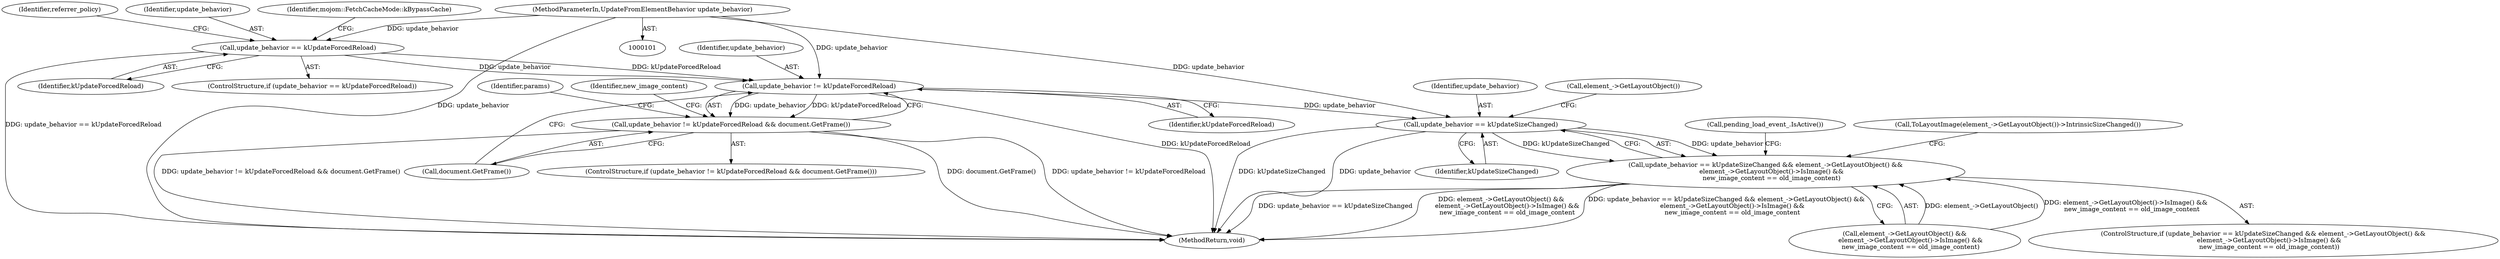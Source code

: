 digraph "0_Chrome_e56aee6473486fdfac0429747284fda7cdd3aae5@API" {
"1000145" [label="(Call,update_behavior == kUpdateForcedReload)"];
"1000103" [label="(MethodParameterIn,UpdateFromElementBehavior update_behavior)"];
"1000211" [label="(Call,update_behavior != kUpdateForcedReload)"];
"1000210" [label="(Call,update_behavior != kUpdateForcedReload && document.GetFrame())"];
"1000248" [label="(Call,update_behavior == kUpdateSizeChanged)"];
"1000247" [label="(Call,update_behavior == kUpdateSizeChanged && element_->GetLayoutObject() &&\n      element_->GetLayoutObject()->IsImage() &&\n      new_image_content == old_image_content)"];
"1000249" [label="(Identifier,update_behavior)"];
"1000247" [label="(Call,update_behavior == kUpdateSizeChanged && element_->GetLayoutObject() &&\n      element_->GetLayoutObject()->IsImage() &&\n      new_image_content == old_image_content)"];
"1000145" [label="(Call,update_behavior == kUpdateForcedReload)"];
"1000251" [label="(Call,element_->GetLayoutObject() &&\n      element_->GetLayoutObject()->IsImage() &&\n      new_image_content == old_image_content)"];
"1000144" [label="(ControlStructure,if (update_behavior == kUpdateForcedReload))"];
"1000212" [label="(Identifier,update_behavior)"];
"1000213" [label="(Identifier,kUpdateForcedReload)"];
"1000147" [label="(Identifier,kUpdateForcedReload)"];
"1000150" [label="(Identifier,mojom::FetchCacheMode::kBypassCache)"];
"1000211" [label="(Call,update_behavior != kUpdateForcedReload)"];
"1000263" [label="(Call,pending_load_event_.IsActive())"];
"1000216" [label="(Identifier,params)"];
"1000246" [label="(ControlStructure,if (update_behavior == kUpdateSizeChanged && element_->GetLayoutObject() &&\n      element_->GetLayoutObject()->IsImage() &&\n      new_image_content == old_image_content))"];
"1000259" [label="(Call,ToLayoutImage(element_->GetLayoutObject())->IntrinsicSizeChanged())"];
"1000210" [label="(Call,update_behavior != kUpdateForcedReload && document.GetFrame())"];
"1000218" [label="(Identifier,new_image_content)"];
"1000214" [label="(Call,document.GetFrame())"];
"1000252" [label="(Call,element_->GetLayoutObject())"];
"1000209" [label="(ControlStructure,if (update_behavior != kUpdateForcedReload && document.GetFrame()))"];
"1000250" [label="(Identifier,kUpdateSizeChanged)"];
"1000155" [label="(Identifier,referrer_policy)"];
"1000103" [label="(MethodParameterIn,UpdateFromElementBehavior update_behavior)"];
"1000248" [label="(Call,update_behavior == kUpdateSizeChanged)"];
"1000146" [label="(Identifier,update_behavior)"];
"1000290" [label="(MethodReturn,void)"];
"1000145" -> "1000144"  [label="AST: "];
"1000145" -> "1000147"  [label="CFG: "];
"1000146" -> "1000145"  [label="AST: "];
"1000147" -> "1000145"  [label="AST: "];
"1000150" -> "1000145"  [label="CFG: "];
"1000155" -> "1000145"  [label="CFG: "];
"1000145" -> "1000290"  [label="DDG: update_behavior == kUpdateForcedReload"];
"1000103" -> "1000145"  [label="DDG: update_behavior"];
"1000145" -> "1000211"  [label="DDG: update_behavior"];
"1000145" -> "1000211"  [label="DDG: kUpdateForcedReload"];
"1000103" -> "1000101"  [label="AST: "];
"1000103" -> "1000290"  [label="DDG: update_behavior"];
"1000103" -> "1000211"  [label="DDG: update_behavior"];
"1000103" -> "1000248"  [label="DDG: update_behavior"];
"1000211" -> "1000210"  [label="AST: "];
"1000211" -> "1000213"  [label="CFG: "];
"1000212" -> "1000211"  [label="AST: "];
"1000213" -> "1000211"  [label="AST: "];
"1000214" -> "1000211"  [label="CFG: "];
"1000210" -> "1000211"  [label="CFG: "];
"1000211" -> "1000290"  [label="DDG: kUpdateForcedReload"];
"1000211" -> "1000210"  [label="DDG: update_behavior"];
"1000211" -> "1000210"  [label="DDG: kUpdateForcedReload"];
"1000211" -> "1000248"  [label="DDG: update_behavior"];
"1000210" -> "1000209"  [label="AST: "];
"1000210" -> "1000214"  [label="CFG: "];
"1000214" -> "1000210"  [label="AST: "];
"1000216" -> "1000210"  [label="CFG: "];
"1000218" -> "1000210"  [label="CFG: "];
"1000210" -> "1000290"  [label="DDG: update_behavior != kUpdateForcedReload && document.GetFrame()"];
"1000210" -> "1000290"  [label="DDG: document.GetFrame()"];
"1000210" -> "1000290"  [label="DDG: update_behavior != kUpdateForcedReload"];
"1000248" -> "1000247"  [label="AST: "];
"1000248" -> "1000250"  [label="CFG: "];
"1000249" -> "1000248"  [label="AST: "];
"1000250" -> "1000248"  [label="AST: "];
"1000252" -> "1000248"  [label="CFG: "];
"1000247" -> "1000248"  [label="CFG: "];
"1000248" -> "1000290"  [label="DDG: kUpdateSizeChanged"];
"1000248" -> "1000290"  [label="DDG: update_behavior"];
"1000248" -> "1000247"  [label="DDG: update_behavior"];
"1000248" -> "1000247"  [label="DDG: kUpdateSizeChanged"];
"1000247" -> "1000246"  [label="AST: "];
"1000247" -> "1000251"  [label="CFG: "];
"1000251" -> "1000247"  [label="AST: "];
"1000259" -> "1000247"  [label="CFG: "];
"1000263" -> "1000247"  [label="CFG: "];
"1000247" -> "1000290"  [label="DDG: update_behavior == kUpdateSizeChanged"];
"1000247" -> "1000290"  [label="DDG: element_->GetLayoutObject() &&\n      element_->GetLayoutObject()->IsImage() &&\n      new_image_content == old_image_content"];
"1000247" -> "1000290"  [label="DDG: update_behavior == kUpdateSizeChanged && element_->GetLayoutObject() &&\n      element_->GetLayoutObject()->IsImage() &&\n      new_image_content == old_image_content"];
"1000251" -> "1000247"  [label="DDG: element_->GetLayoutObject()"];
"1000251" -> "1000247"  [label="DDG: element_->GetLayoutObject()->IsImage() &&\n      new_image_content == old_image_content"];
}
